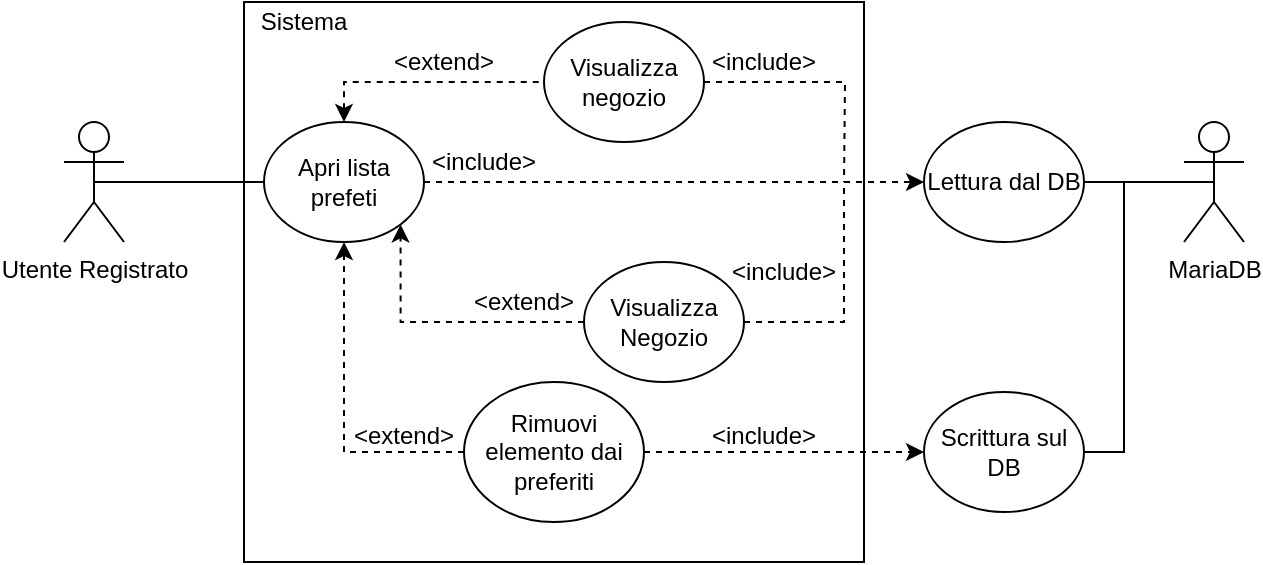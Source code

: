 <mxfile version="14.6.13" type="device"><diagram id="YrmtrR5xhW-ZRNekcNNf" name="Pagina-1"><mxGraphModel dx="1185" dy="1512" grid="1" gridSize="10" guides="1" tooltips="1" connect="1" arrows="1" fold="1" page="1" pageScale="1" pageWidth="1169" pageHeight="827" math="0" shadow="0"><root><mxCell id="0"/><mxCell id="1" parent="0"/><mxCell id="XUO789_bz-ScpYC1_BGr-43" value="" style="rounded=0;whiteSpace=wrap;html=1;" parent="1" vertex="1"><mxGeometry x="150" y="-30" width="310" height="280" as="geometry"/></mxCell><mxCell id="XUO789_bz-ScpYC1_BGr-21" style="edgeStyle=orthogonalEdgeStyle;rounded=0;orthogonalLoop=1;jettySize=auto;html=1;exitX=0.5;exitY=0.5;exitDx=0;exitDy=0;exitPerimeter=0;endArrow=none;endFill=0;" parent="1" source="XUO789_bz-ScpYC1_BGr-11" target="XUO789_bz-ScpYC1_BGr-15" edge="1"><mxGeometry relative="1" as="geometry"/></mxCell><mxCell id="XUO789_bz-ScpYC1_BGr-11" value="Utente Registrato" style="shape=umlActor;verticalLabelPosition=bottom;verticalAlign=top;html=1;outlineConnect=0;" parent="1" vertex="1"><mxGeometry x="60" y="30" width="30" height="60" as="geometry"/></mxCell><mxCell id="XUO789_bz-ScpYC1_BGr-32" style="edgeStyle=orthogonalEdgeStyle;rounded=0;orthogonalLoop=1;jettySize=auto;html=1;exitX=1;exitY=0.5;exitDx=0;exitDy=0;dashed=1;startArrow=none;startFill=0;endArrow=classic;endFill=1;" parent="1" source="XUO789_bz-ScpYC1_BGr-15" target="XUO789_bz-ScpYC1_BGr-28" edge="1"><mxGeometry relative="1" as="geometry"/></mxCell><mxCell id="S2Il4-gj3eRYtpD2-yac-11" style="edgeStyle=orthogonalEdgeStyle;rounded=0;orthogonalLoop=1;jettySize=auto;html=1;exitX=0.5;exitY=0;exitDx=0;exitDy=0;endArrow=none;endFill=0;dashed=1;startArrow=classic;startFill=1;" parent="1" source="XUO789_bz-ScpYC1_BGr-15" target="S2Il4-gj3eRYtpD2-yac-10" edge="1"><mxGeometry relative="1" as="geometry"/></mxCell><mxCell id="XUO789_bz-ScpYC1_BGr-15" value="Apri lista prefeti" style="ellipse;whiteSpace=wrap;html=1;" parent="1" vertex="1"><mxGeometry x="160" y="30" width="80" height="60" as="geometry"/></mxCell><mxCell id="XUO789_bz-ScpYC1_BGr-16" value="MariaDB" style="shape=umlActor;verticalLabelPosition=bottom;verticalAlign=top;html=1;outlineConnect=0;" parent="1" vertex="1"><mxGeometry x="620" y="30" width="30" height="60" as="geometry"/></mxCell><mxCell id="XUO789_bz-ScpYC1_BGr-26" style="edgeStyle=orthogonalEdgeStyle;rounded=0;orthogonalLoop=1;jettySize=auto;html=1;exitX=0;exitY=0.5;exitDx=0;exitDy=0;entryX=1;entryY=1;entryDx=0;entryDy=0;dashed=1;startArrow=none;startFill=0;endArrow=classic;endFill=1;" parent="1" source="XUO789_bz-ScpYC1_BGr-17" target="XUO789_bz-ScpYC1_BGr-15" edge="1"><mxGeometry relative="1" as="geometry"/></mxCell><mxCell id="6f0DF0bSS5h4P2y_Vvtu-1" style="edgeStyle=orthogonalEdgeStyle;rounded=0;orthogonalLoop=1;jettySize=auto;html=1;exitX=1;exitY=0.5;exitDx=0;exitDy=0;dashed=1;startArrow=none;startFill=0;endArrow=none;endFill=0;" parent="1" source="XUO789_bz-ScpYC1_BGr-17" edge="1"><mxGeometry relative="1" as="geometry"><mxPoint x="450" y="60" as="targetPoint"/><Array as="points"><mxPoint x="450" y="130"/></Array></mxGeometry></mxCell><mxCell id="XUO789_bz-ScpYC1_BGr-17" value="Visualizza Negozio" style="ellipse;whiteSpace=wrap;html=1;" parent="1" vertex="1"><mxGeometry x="320" y="100" width="80" height="60" as="geometry"/></mxCell><mxCell id="S2Il4-gj3eRYtpD2-yac-1" style="edgeStyle=orthogonalEdgeStyle;rounded=0;orthogonalLoop=1;jettySize=auto;html=1;exitX=0;exitY=0.5;exitDx=0;exitDy=0;entryX=0.5;entryY=1;entryDx=0;entryDy=0;dashed=1;" parent="1" source="XUO789_bz-ScpYC1_BGr-18" target="XUO789_bz-ScpYC1_BGr-15" edge="1"><mxGeometry relative="1" as="geometry"/></mxCell><mxCell id="e2RDEVekkSZ5XLtF9gdO-5" style="edgeStyle=orthogonalEdgeStyle;rounded=0;orthogonalLoop=1;jettySize=auto;html=1;exitX=1;exitY=0.5;exitDx=0;exitDy=0;endArrow=classic;endFill=1;dashed=1;" edge="1" parent="1" source="XUO789_bz-ScpYC1_BGr-18" target="e2RDEVekkSZ5XLtF9gdO-3"><mxGeometry relative="1" as="geometry"/></mxCell><mxCell id="XUO789_bz-ScpYC1_BGr-18" value="Rimuovi elemento dai preferiti" style="ellipse;whiteSpace=wrap;html=1;" parent="1" vertex="1"><mxGeometry x="260" y="160" width="90" height="70" as="geometry"/></mxCell><mxCell id="XUO789_bz-ScpYC1_BGr-27" value="&amp;lt;extend&amp;gt;" style="text;html=1;strokeColor=none;fillColor=none;align=center;verticalAlign=middle;whiteSpace=wrap;rounded=0;" parent="1" vertex="1"><mxGeometry x="270" y="110" width="40" height="20" as="geometry"/></mxCell><mxCell id="XUO789_bz-ScpYC1_BGr-30" style="edgeStyle=orthogonalEdgeStyle;rounded=0;orthogonalLoop=1;jettySize=auto;html=1;exitX=1;exitY=0.5;exitDx=0;exitDy=0;entryX=0.5;entryY=0.5;entryDx=0;entryDy=0;entryPerimeter=0;startArrow=none;startFill=0;endArrow=none;endFill=0;" parent="1" source="XUO789_bz-ScpYC1_BGr-28" target="XUO789_bz-ScpYC1_BGr-16" edge="1"><mxGeometry relative="1" as="geometry"/></mxCell><mxCell id="XUO789_bz-ScpYC1_BGr-28" value="Lettura dal DB" style="ellipse;whiteSpace=wrap;html=1;" parent="1" vertex="1"><mxGeometry x="490" y="30" width="80" height="60" as="geometry"/></mxCell><mxCell id="XUO789_bz-ScpYC1_BGr-33" value="&amp;lt;include&amp;gt;" style="text;html=1;strokeColor=none;fillColor=none;align=center;verticalAlign=middle;whiteSpace=wrap;rounded=0;" parent="1" vertex="1"><mxGeometry x="250" y="40" width="40" height="20" as="geometry"/></mxCell><mxCell id="XUO789_bz-ScpYC1_BGr-34" value="&amp;lt;include&amp;gt;" style="text;html=1;strokeColor=none;fillColor=none;align=center;verticalAlign=middle;whiteSpace=wrap;rounded=0;" parent="1" vertex="1"><mxGeometry x="400" y="95" width="40" height="20" as="geometry"/></mxCell><mxCell id="XUO789_bz-ScpYC1_BGr-44" value="Sistema" style="text;html=1;strokeColor=none;fillColor=none;align=center;verticalAlign=middle;whiteSpace=wrap;rounded=0;" parent="1" vertex="1"><mxGeometry x="160" y="-30" width="40" height="20" as="geometry"/></mxCell><mxCell id="S2Il4-gj3eRYtpD2-yac-2" value="&amp;lt;extend&amp;gt;" style="text;html=1;strokeColor=none;fillColor=none;align=center;verticalAlign=middle;whiteSpace=wrap;rounded=0;" parent="1" vertex="1"><mxGeometry x="210" y="177" width="40" height="20" as="geometry"/></mxCell><mxCell id="S2Il4-gj3eRYtpD2-yac-13" style="edgeStyle=orthogonalEdgeStyle;rounded=0;orthogonalLoop=1;jettySize=auto;html=1;exitX=1;exitY=0.5;exitDx=0;exitDy=0;dashed=1;startArrow=none;startFill=0;endArrow=none;endFill=0;" parent="1" source="S2Il4-gj3eRYtpD2-yac-10" edge="1"><mxGeometry relative="1" as="geometry"><mxPoint x="450" y="60.0" as="targetPoint"/></mxGeometry></mxCell><mxCell id="S2Il4-gj3eRYtpD2-yac-10" value="Visualizza negozio" style="ellipse;whiteSpace=wrap;html=1;" parent="1" vertex="1"><mxGeometry x="300" y="-20" width="80" height="60" as="geometry"/></mxCell><mxCell id="S2Il4-gj3eRYtpD2-yac-12" value="&amp;lt;extend&amp;gt;" style="text;html=1;strokeColor=none;fillColor=none;align=center;verticalAlign=middle;whiteSpace=wrap;rounded=0;" parent="1" vertex="1"><mxGeometry x="230" y="-10" width="40" height="20" as="geometry"/></mxCell><mxCell id="S2Il4-gj3eRYtpD2-yac-14" value="&amp;lt;include&amp;gt;" style="text;html=1;strokeColor=none;fillColor=none;align=center;verticalAlign=middle;whiteSpace=wrap;rounded=0;" parent="1" vertex="1"><mxGeometry x="390" y="-10" width="40" height="20" as="geometry"/></mxCell><mxCell id="e2RDEVekkSZ5XLtF9gdO-4" style="edgeStyle=orthogonalEdgeStyle;rounded=0;orthogonalLoop=1;jettySize=auto;html=1;exitX=1;exitY=0.5;exitDx=0;exitDy=0;entryX=0.5;entryY=0.5;entryDx=0;entryDy=0;entryPerimeter=0;endArrow=none;endFill=0;" edge="1" parent="1" source="e2RDEVekkSZ5XLtF9gdO-3" target="XUO789_bz-ScpYC1_BGr-16"><mxGeometry relative="1" as="geometry"><Array as="points"><mxPoint x="590" y="195"/><mxPoint x="590" y="60"/></Array></mxGeometry></mxCell><mxCell id="e2RDEVekkSZ5XLtF9gdO-3" value="Scrittura sul DB" style="ellipse;whiteSpace=wrap;html=1;" vertex="1" parent="1"><mxGeometry x="490" y="165" width="80" height="60" as="geometry"/></mxCell><mxCell id="e2RDEVekkSZ5XLtF9gdO-6" value="&amp;lt;include&amp;gt;" style="text;html=1;strokeColor=none;fillColor=none;align=center;verticalAlign=middle;whiteSpace=wrap;rounded=0;" vertex="1" parent="1"><mxGeometry x="390" y="177" width="40" height="20" as="geometry"/></mxCell></root></mxGraphModel></diagram></mxfile>